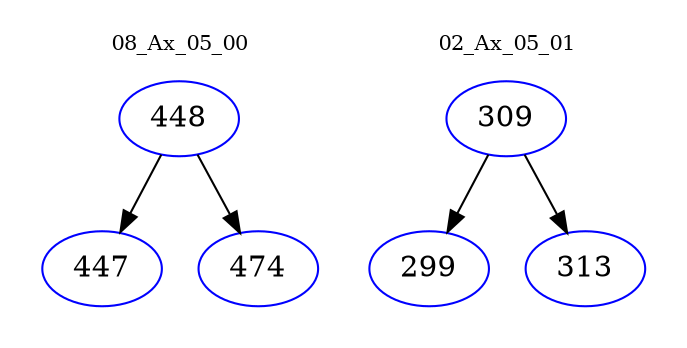 digraph{
subgraph cluster_0 {
color = white
label = "08_Ax_05_00";
fontsize=10;
T0_448 [label="448", color="blue"]
T0_448 -> T0_447 [color="black"]
T0_447 [label="447", color="blue"]
T0_448 -> T0_474 [color="black"]
T0_474 [label="474", color="blue"]
}
subgraph cluster_1 {
color = white
label = "02_Ax_05_01";
fontsize=10;
T1_309 [label="309", color="blue"]
T1_309 -> T1_299 [color="black"]
T1_299 [label="299", color="blue"]
T1_309 -> T1_313 [color="black"]
T1_313 [label="313", color="blue"]
}
}
